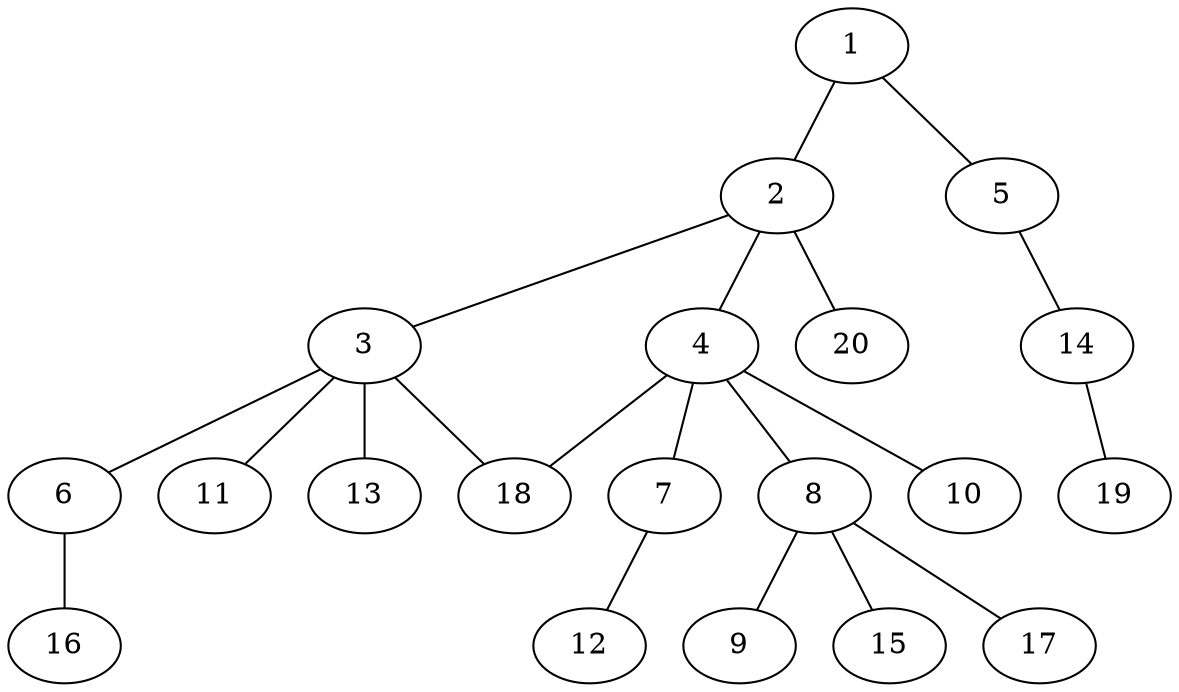 graph graphname {1--2
1--5
2--3
2--4
2--20
3--6
3--11
3--13
3--18
4--7
4--8
4--10
4--18
5--14
6--16
7--12
8--9
8--15
8--17
14--19
}